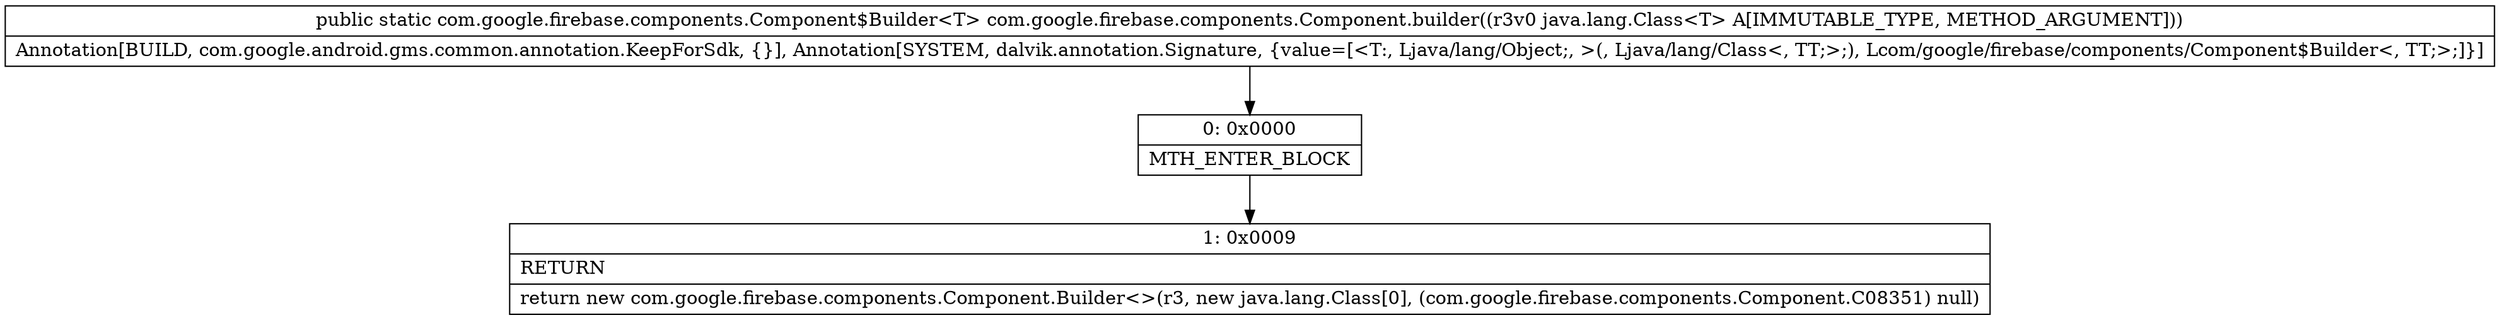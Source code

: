 digraph "CFG forcom.google.firebase.components.Component.builder(Ljava\/lang\/Class;)Lcom\/google\/firebase\/components\/Component$Builder;" {
Node_0 [shape=record,label="{0\:\ 0x0000|MTH_ENTER_BLOCK\l}"];
Node_1 [shape=record,label="{1\:\ 0x0009|RETURN\l|return new com.google.firebase.components.Component.Builder\<\>(r3, new java.lang.Class[0], (com.google.firebase.components.Component.C08351) null)\l}"];
MethodNode[shape=record,label="{public static com.google.firebase.components.Component$Builder\<T\> com.google.firebase.components.Component.builder((r3v0 java.lang.Class\<T\> A[IMMUTABLE_TYPE, METHOD_ARGUMENT]))  | Annotation[BUILD, com.google.android.gms.common.annotation.KeepForSdk, \{\}], Annotation[SYSTEM, dalvik.annotation.Signature, \{value=[\<T:, Ljava\/lang\/Object;, \>(, Ljava\/lang\/Class\<, TT;\>;), Lcom\/google\/firebase\/components\/Component$Builder\<, TT;\>;]\}]\l}"];
MethodNode -> Node_0;
Node_0 -> Node_1;
}

